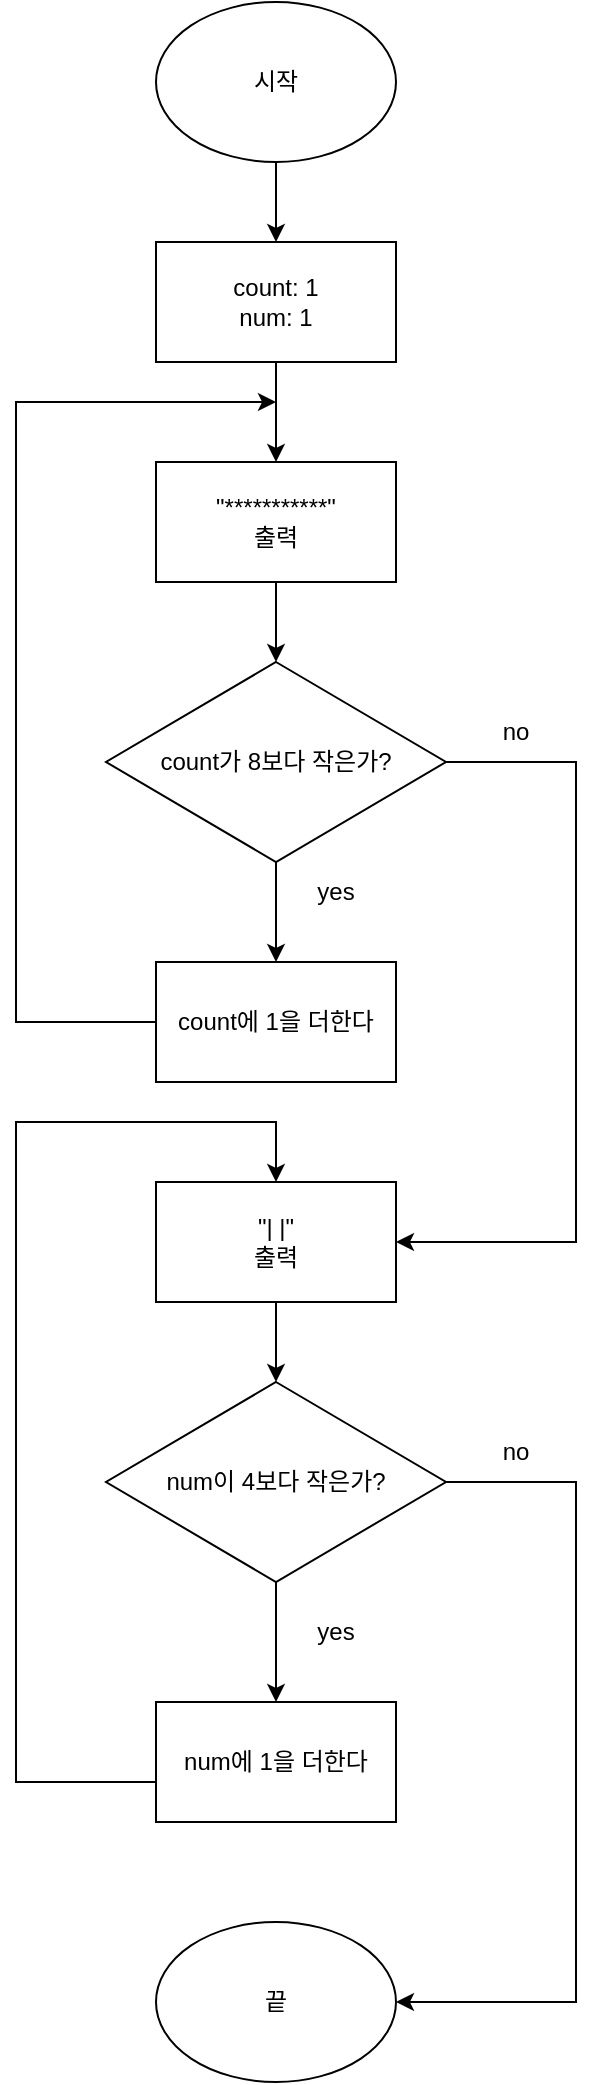 <mxfile version="21.6.2" type="device">
  <diagram name="페이지-1" id="WYNUYa9Fw7yGS3gNt18W">
    <mxGraphModel dx="1434" dy="764" grid="1" gridSize="10" guides="1" tooltips="1" connect="1" arrows="1" fold="1" page="1" pageScale="1" pageWidth="827" pageHeight="1169" math="0" shadow="0">
      <root>
        <mxCell id="0" />
        <mxCell id="1" parent="0" />
        <mxCell id="3bdtXgGIPBhpDNZbK2cA-1" value="시작" style="ellipse;whiteSpace=wrap;html=1;" vertex="1" parent="1">
          <mxGeometry x="360" y="20" width="120" height="80" as="geometry" />
        </mxCell>
        <mxCell id="3bdtXgGIPBhpDNZbK2cA-3" value="&quot;***********&quot;&lt;br&gt;출력" style="rounded=0;whiteSpace=wrap;html=1;" vertex="1" parent="1">
          <mxGeometry x="360" y="250" width="120" height="60" as="geometry" />
        </mxCell>
        <mxCell id="3bdtXgGIPBhpDNZbK2cA-10" value="&quot;| |&quot;&lt;br&gt;출력" style="rounded=0;whiteSpace=wrap;html=1;" vertex="1" parent="1">
          <mxGeometry x="360" y="610" width="120" height="60" as="geometry" />
        </mxCell>
        <mxCell id="3bdtXgGIPBhpDNZbK2cA-14" value="count에 1을 더한다" style="rounded=0;whiteSpace=wrap;html=1;" vertex="1" parent="1">
          <mxGeometry x="360" y="500" width="120" height="60" as="geometry" />
        </mxCell>
        <mxCell id="3bdtXgGIPBhpDNZbK2cA-17" value="count: 1&lt;br&gt;num: 1" style="rounded=0;whiteSpace=wrap;html=1;" vertex="1" parent="1">
          <mxGeometry x="360" y="140" width="120" height="60" as="geometry" />
        </mxCell>
        <mxCell id="3bdtXgGIPBhpDNZbK2cA-19" value="count가 8보다 작은가?" style="rhombus;whiteSpace=wrap;html=1;" vertex="1" parent="1">
          <mxGeometry x="335" y="350" width="170" height="100" as="geometry" />
        </mxCell>
        <mxCell id="3bdtXgGIPBhpDNZbK2cA-21" value="num이 4보다 작은가?" style="rhombus;whiteSpace=wrap;html=1;" vertex="1" parent="1">
          <mxGeometry x="335" y="710" width="170" height="100" as="geometry" />
        </mxCell>
        <mxCell id="3bdtXgGIPBhpDNZbK2cA-22" value="num에 1을 더한다" style="rounded=0;whiteSpace=wrap;html=1;" vertex="1" parent="1">
          <mxGeometry x="360" y="870" width="120" height="60" as="geometry" />
        </mxCell>
        <mxCell id="3bdtXgGIPBhpDNZbK2cA-23" value="끝" style="ellipse;whiteSpace=wrap;html=1;" vertex="1" parent="1">
          <mxGeometry x="360" y="980" width="120" height="80" as="geometry" />
        </mxCell>
        <mxCell id="3bdtXgGIPBhpDNZbK2cA-28" value="" style="endArrow=classic;html=1;rounded=0;" edge="1" parent="1" target="3bdtXgGIPBhpDNZbK2cA-17">
          <mxGeometry width="50" height="50" relative="1" as="geometry">
            <mxPoint x="420" y="100" as="sourcePoint" />
            <mxPoint x="470" y="50" as="targetPoint" />
            <Array as="points">
              <mxPoint x="420" y="140" />
            </Array>
          </mxGeometry>
        </mxCell>
        <mxCell id="3bdtXgGIPBhpDNZbK2cA-30" value="" style="endArrow=classic;html=1;rounded=0;entryX=0.5;entryY=0;entryDx=0;entryDy=0;" edge="1" parent="1" target="3bdtXgGIPBhpDNZbK2cA-3">
          <mxGeometry width="50" height="50" relative="1" as="geometry">
            <mxPoint x="420" y="200" as="sourcePoint" />
            <mxPoint x="470" y="150" as="targetPoint" />
          </mxGeometry>
        </mxCell>
        <mxCell id="3bdtXgGIPBhpDNZbK2cA-31" value="" style="endArrow=classic;html=1;rounded=0;exitX=0.5;exitY=1;exitDx=0;exitDy=0;entryX=0.5;entryY=0;entryDx=0;entryDy=0;" edge="1" parent="1" source="3bdtXgGIPBhpDNZbK2cA-3" target="3bdtXgGIPBhpDNZbK2cA-19">
          <mxGeometry width="50" height="50" relative="1" as="geometry">
            <mxPoint x="390" y="320" as="sourcePoint" />
            <mxPoint x="420" y="340" as="targetPoint" />
          </mxGeometry>
        </mxCell>
        <mxCell id="3bdtXgGIPBhpDNZbK2cA-33" value="" style="endArrow=classic;html=1;rounded=0;entryX=0.5;entryY=0;entryDx=0;entryDy=0;" edge="1" parent="1" target="3bdtXgGIPBhpDNZbK2cA-14">
          <mxGeometry width="50" height="50" relative="1" as="geometry">
            <mxPoint x="420" y="450" as="sourcePoint" />
            <mxPoint x="470" y="400" as="targetPoint" />
          </mxGeometry>
        </mxCell>
        <mxCell id="3bdtXgGIPBhpDNZbK2cA-38" value="" style="endArrow=classic;html=1;rounded=0;entryX=0.5;entryY=0;entryDx=0;entryDy=0;" edge="1" parent="1" target="3bdtXgGIPBhpDNZbK2cA-21">
          <mxGeometry width="50" height="50" relative="1" as="geometry">
            <mxPoint x="420" y="670" as="sourcePoint" />
            <mxPoint x="470" y="620" as="targetPoint" />
          </mxGeometry>
        </mxCell>
        <mxCell id="3bdtXgGIPBhpDNZbK2cA-39" value="" style="endArrow=classic;html=1;rounded=0;entryX=0.5;entryY=0;entryDx=0;entryDy=0;" edge="1" parent="1" target="3bdtXgGIPBhpDNZbK2cA-22">
          <mxGeometry width="50" height="50" relative="1" as="geometry">
            <mxPoint x="420" y="810" as="sourcePoint" />
            <mxPoint x="470" y="760" as="targetPoint" />
          </mxGeometry>
        </mxCell>
        <mxCell id="3bdtXgGIPBhpDNZbK2cA-41" value="" style="endArrow=classic;html=1;rounded=0;entryX=1;entryY=0.5;entryDx=0;entryDy=0;" edge="1" parent="1" target="3bdtXgGIPBhpDNZbK2cA-10">
          <mxGeometry width="50" height="50" relative="1" as="geometry">
            <mxPoint x="505" y="400" as="sourcePoint" />
            <mxPoint x="570" y="650" as="targetPoint" />
            <Array as="points">
              <mxPoint x="570" y="400" />
              <mxPoint x="570" y="640" />
            </Array>
          </mxGeometry>
        </mxCell>
        <mxCell id="3bdtXgGIPBhpDNZbK2cA-43" value="" style="endArrow=classic;html=1;rounded=0;exitX=0;exitY=0.5;exitDx=0;exitDy=0;" edge="1" parent="1" source="3bdtXgGIPBhpDNZbK2cA-14">
          <mxGeometry width="50" height="50" relative="1" as="geometry">
            <mxPoint x="360" y="470" as="sourcePoint" />
            <mxPoint x="420" y="220" as="targetPoint" />
            <Array as="points">
              <mxPoint x="290" y="530" />
              <mxPoint x="290" y="220" />
            </Array>
          </mxGeometry>
        </mxCell>
        <mxCell id="3bdtXgGIPBhpDNZbK2cA-45" value="" style="endArrow=classic;html=1;rounded=0;entryX=1;entryY=0.5;entryDx=0;entryDy=0;" edge="1" parent="1" target="3bdtXgGIPBhpDNZbK2cA-23">
          <mxGeometry width="50" height="50" relative="1" as="geometry">
            <mxPoint x="505" y="760" as="sourcePoint" />
            <mxPoint x="480" y="1000" as="targetPoint" />
            <Array as="points">
              <mxPoint x="570" y="760" />
              <mxPoint x="570" y="1020" />
            </Array>
          </mxGeometry>
        </mxCell>
        <mxCell id="3bdtXgGIPBhpDNZbK2cA-46" value="" style="endArrow=classic;html=1;rounded=0;exitX=0;exitY=0.5;exitDx=0;exitDy=0;entryX=0.5;entryY=0;entryDx=0;entryDy=0;" edge="1" parent="1" target="3bdtXgGIPBhpDNZbK2cA-10">
          <mxGeometry width="50" height="50" relative="1" as="geometry">
            <mxPoint x="360" y="910" as="sourcePoint" />
            <mxPoint x="420" y="600" as="targetPoint" />
            <Array as="points">
              <mxPoint x="290" y="910" />
              <mxPoint x="290" y="580" />
              <mxPoint x="420" y="580" />
            </Array>
          </mxGeometry>
        </mxCell>
        <mxCell id="3bdtXgGIPBhpDNZbK2cA-47" value="no" style="text;html=1;strokeColor=none;fillColor=none;align=center;verticalAlign=middle;whiteSpace=wrap;rounded=0;" vertex="1" parent="1">
          <mxGeometry x="510" y="370" width="60" height="30" as="geometry" />
        </mxCell>
        <mxCell id="3bdtXgGIPBhpDNZbK2cA-48" value="no" style="text;html=1;strokeColor=none;fillColor=none;align=center;verticalAlign=middle;whiteSpace=wrap;rounded=0;" vertex="1" parent="1">
          <mxGeometry x="510" y="730" width="60" height="30" as="geometry" />
        </mxCell>
        <mxCell id="3bdtXgGIPBhpDNZbK2cA-50" value="yes" style="text;html=1;strokeColor=none;fillColor=none;align=center;verticalAlign=middle;whiteSpace=wrap;rounded=0;" vertex="1" parent="1">
          <mxGeometry x="420" y="450" width="60" height="30" as="geometry" />
        </mxCell>
        <mxCell id="3bdtXgGIPBhpDNZbK2cA-51" value="yes" style="text;html=1;strokeColor=none;fillColor=none;align=center;verticalAlign=middle;whiteSpace=wrap;rounded=0;" vertex="1" parent="1">
          <mxGeometry x="420" y="820" width="60" height="30" as="geometry" />
        </mxCell>
      </root>
    </mxGraphModel>
  </diagram>
</mxfile>
